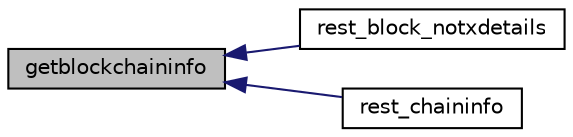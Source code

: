 digraph "getblockchaininfo"
{
  edge [fontname="Helvetica",fontsize="10",labelfontname="Helvetica",labelfontsize="10"];
  node [fontname="Helvetica",fontsize="10",shape=record];
  rankdir="LR";
  Node55 [label="getblockchaininfo",height=0.2,width=0.4,color="black", fillcolor="grey75", style="filled", fontcolor="black"];
  Node55 -> Node56 [dir="back",color="midnightblue",fontsize="10",style="solid",fontname="Helvetica"];
  Node56 [label="rest_block_notxdetails",height=0.2,width=0.4,color="black", fillcolor="white", style="filled",URL="$d8/d04/rest_8cpp.html#acf422a3f71f1fd9963d6c65517bbb654"];
  Node55 -> Node57 [dir="back",color="midnightblue",fontsize="10",style="solid",fontname="Helvetica"];
  Node57 [label="rest_chaininfo",height=0.2,width=0.4,color="black", fillcolor="white", style="filled",URL="$d8/d04/rest_8cpp.html#a2d5e5b8fcc408d3b9090669e26ea371f"];
}
